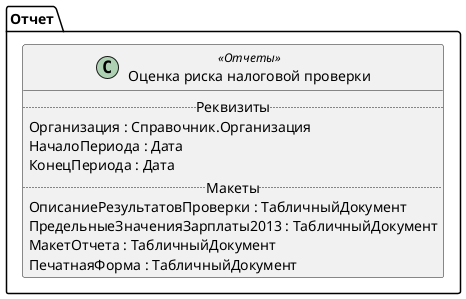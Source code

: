 ﻿@startuml ОценкаРискаНалоговойПроверки
'!include templates.wsd
'..\include templates.wsd
class Отчет.ОценкаРискаНалоговойПроверки as "Оценка риска налоговой проверки" <<Отчеты>>
{
..Реквизиты..
Организация : Справочник.Организация
НачалоПериода : Дата
КонецПериода : Дата
..Макеты..
ОписаниеРезультатовПроверки : ТабличныйДокумент
ПредельныеЗначенияЗарплаты2013 : ТабличныйДокумент
МакетОтчета : ТабличныйДокумент
ПечатнаяФорма : ТабличныйДокумент
}
@enduml
